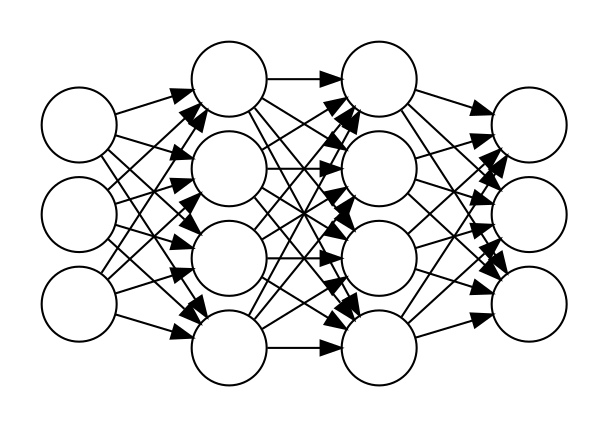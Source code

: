 
/* https://gist.github.com/thigm85/5760134 */

digraph G {
  rankdir=LR
  splines=line
  nodesep=0.1;

  node [label=""];

  subgraph cluster_0 {
    color=white;
    node [style=solid,color=black, shape=circle];
    x1 x2 x3;
  }

  subgraph cluster_1 {
    color=white;
    node [style=solid,color=black, shape=circle];
    a12 a22 a32 a42;
  }

  subgraph cluster_2 {
    color=white;
    node [style=solid,color=black, shape=circle];
    a13 a23 a33 a43;
  }

  subgraph cluster_3 {
    color=white;
    node [style=solid,color=black, shape=circle];
    O1 O2 O3;
  }

  x1 -> a12;
  x1 -> a22;
  x1 -> a32;
  x1 -> a42;

  x2 -> a12;
  x2 -> a22;
  x2 -> a32;
  x2 -> a42;

  x3 -> a12;
  x3 -> a22;
  x3 -> a32;
  x3 -> a42;

  a12 -> a13
  a22 -> a13
  a32 -> a13
  a42 -> a13

  a12 -> a23
  a22 -> a23
  a32 -> a23
  a42 -> a23

  a12 -> a33
  a22 -> a33
  a32 -> a33
  a42 -> a33

  a12 -> a43
  a22 -> a43
  a32 -> a43
  a42 -> a43

  a13 -> O1
  a23 -> O1
  a33 -> O1
  a43 -> O1

  a13 -> O2
  a23 -> O2
  a33 -> O2
  a43 -> O2

  a13 -> O3
  a23 -> O3
  a33 -> O3
  a43 -> O3

}

